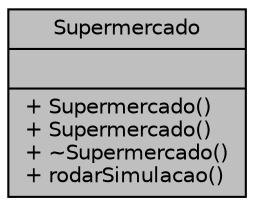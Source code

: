 digraph "Supermercado"
{
  edge [fontname="Helvetica",fontsize="10",labelfontname="Helvetica",labelfontsize="10"];
  node [fontname="Helvetica",fontsize="10",shape=record];
  Node1 [label="{Supermercado\n||+ Supermercado()\l+ Supermercado()\l+ ~Supermercado()\l+ rodarSimulacao()\l}",height=0.2,width=0.4,color="black", fillcolor="grey75", style="filled" fontcolor="black"];
}
